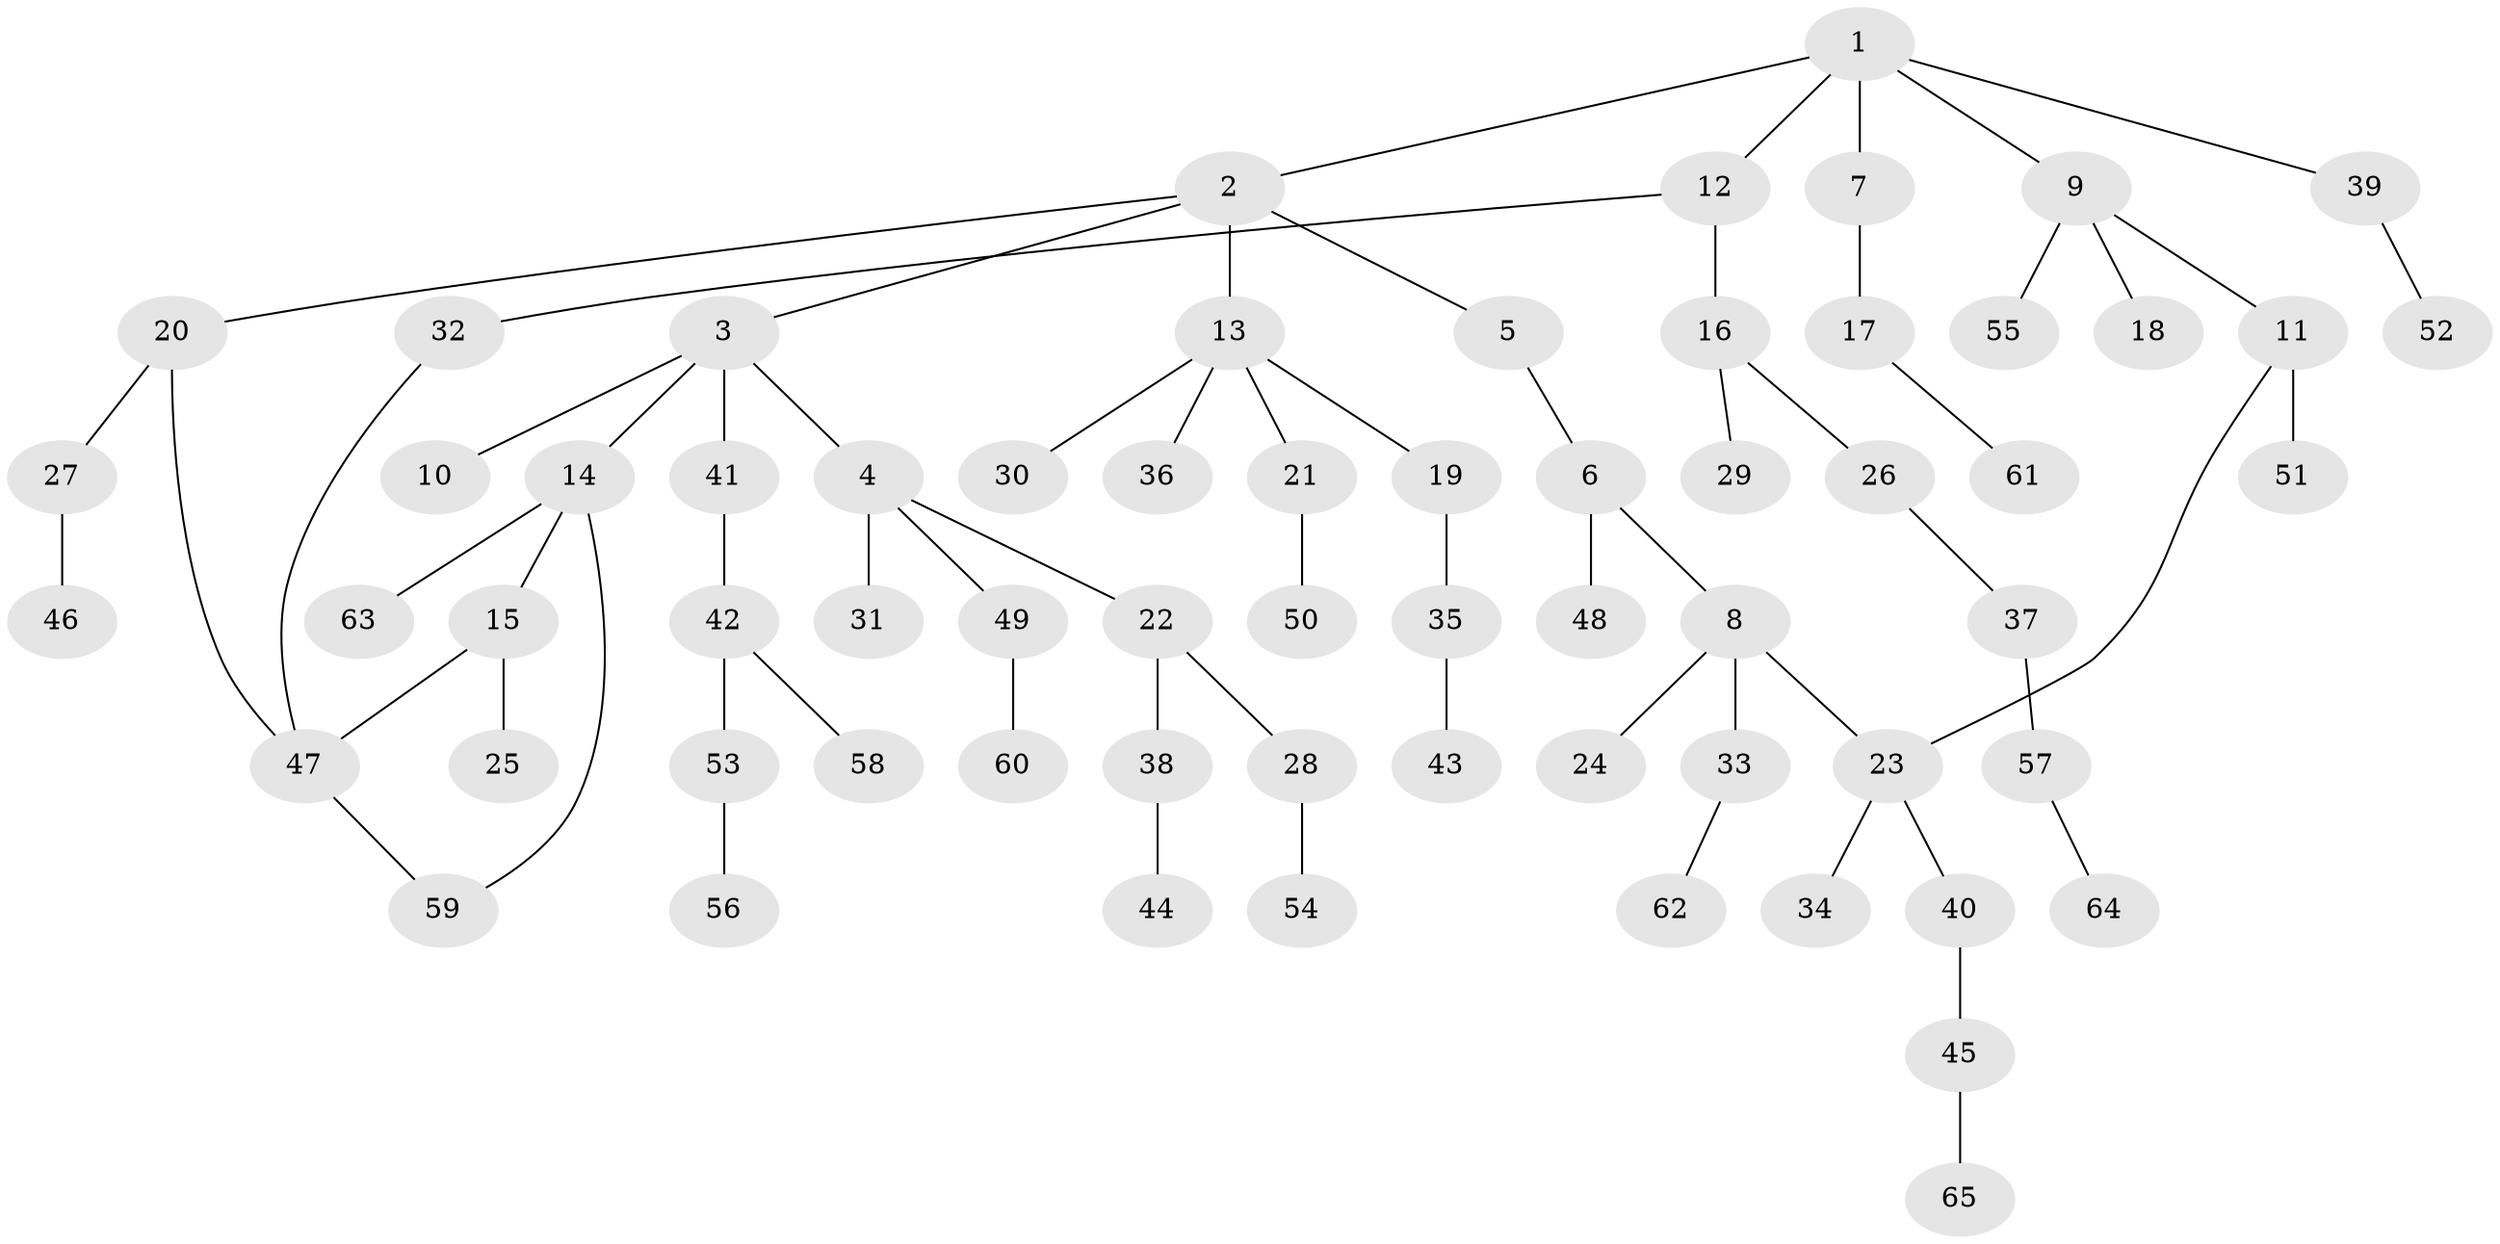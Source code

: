 // coarse degree distribution, {5: 0.06060606060606061, 4: 0.06060606060606061, 3: 0.21212121212121213, 2: 0.2727272727272727, 1: 0.3939393939393939}
// Generated by graph-tools (version 1.1) at 2025/36/03/04/25 23:36:01]
// undirected, 65 vertices, 68 edges
graph export_dot {
  node [color=gray90,style=filled];
  1;
  2;
  3;
  4;
  5;
  6;
  7;
  8;
  9;
  10;
  11;
  12;
  13;
  14;
  15;
  16;
  17;
  18;
  19;
  20;
  21;
  22;
  23;
  24;
  25;
  26;
  27;
  28;
  29;
  30;
  31;
  32;
  33;
  34;
  35;
  36;
  37;
  38;
  39;
  40;
  41;
  42;
  43;
  44;
  45;
  46;
  47;
  48;
  49;
  50;
  51;
  52;
  53;
  54;
  55;
  56;
  57;
  58;
  59;
  60;
  61;
  62;
  63;
  64;
  65;
  1 -- 2;
  1 -- 7;
  1 -- 9;
  1 -- 12;
  1 -- 39;
  2 -- 3;
  2 -- 5;
  2 -- 13;
  2 -- 20;
  3 -- 4;
  3 -- 10;
  3 -- 14;
  3 -- 41;
  4 -- 22;
  4 -- 31;
  4 -- 49;
  5 -- 6;
  6 -- 8;
  6 -- 48;
  7 -- 17;
  8 -- 24;
  8 -- 33;
  8 -- 23;
  9 -- 11;
  9 -- 18;
  9 -- 55;
  11 -- 23;
  11 -- 51;
  12 -- 16;
  12 -- 32;
  13 -- 19;
  13 -- 21;
  13 -- 30;
  13 -- 36;
  14 -- 15;
  14 -- 59;
  14 -- 63;
  15 -- 25;
  15 -- 47;
  16 -- 26;
  16 -- 29;
  17 -- 61;
  19 -- 35;
  20 -- 27;
  20 -- 47;
  21 -- 50;
  22 -- 28;
  22 -- 38;
  23 -- 34;
  23 -- 40;
  26 -- 37;
  27 -- 46;
  28 -- 54;
  32 -- 47;
  33 -- 62;
  35 -- 43;
  37 -- 57;
  38 -- 44;
  39 -- 52;
  40 -- 45;
  41 -- 42;
  42 -- 53;
  42 -- 58;
  45 -- 65;
  47 -- 59;
  49 -- 60;
  53 -- 56;
  57 -- 64;
}
